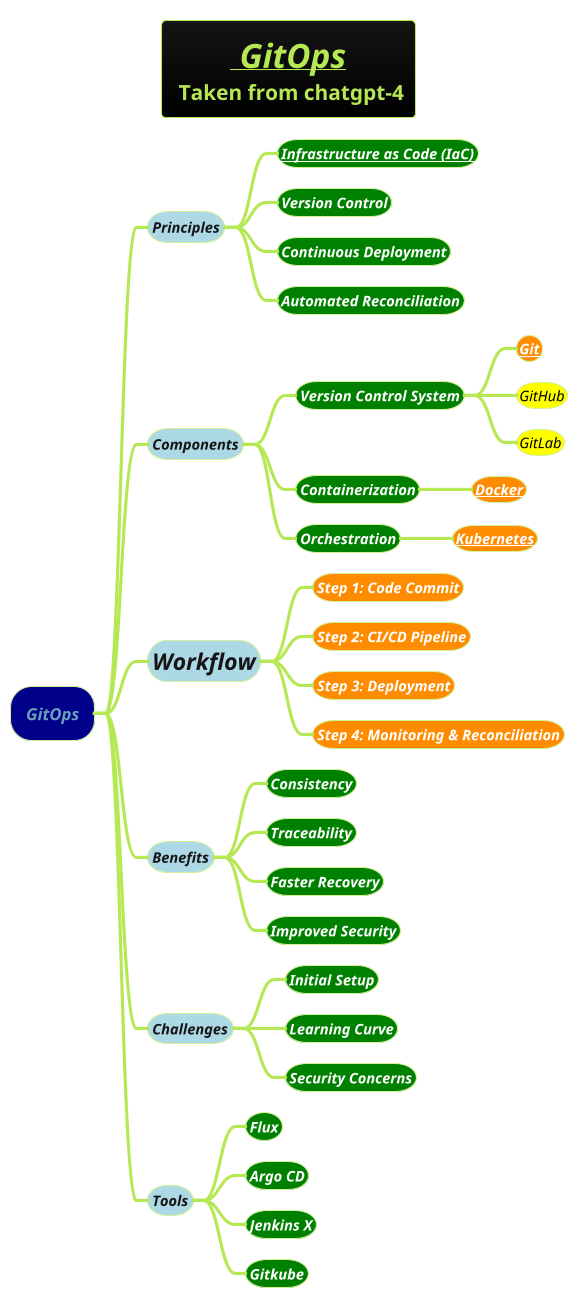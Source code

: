 @startmindmap
title =__<i> GitOps__\n Taken from chatgpt-4
!theme hacker




*[#darkblue] <i>GitOps
**[#lightblue] <i><color #blac><size:14>Principles
***[#green] <b><i><color #white><size:14>[[docs/3-devops/devops-plantuml-mindmap/infrastructure-as-code.puml Infrastructure as Code (IaC)]]
***[#green] <b><i><color #white><size:14>Version Control
***[#green] <b><i><color #white><size:14>Continuous Deployment
***[#green] <b><i><color #white><size:14>Automated Reconciliation
**[#lightblue] <i><color #blac><size:14>Components
***[#green] <b><i><color #white><size:14>Version Control System
****[#darkorange] <i><color #black><size:14><size:14><b>[[Git.puml Git]]
****[#yellow] <i><color #black><size:14><size:14>GitHub
****[#yellow] <i><color #black><size:14><size:14>GitLab
***[#green] <b><i><color #white><size:14>**Containerization**
****[#darkorange] <i><color #black><size:14><size:14>**[[docs/3-devops/devops-plantuml-mindmap/Docker.puml Docker]]**
***[#green] <b><i><color #white><size:14>**Orchestration**
****[#darkorange] <i><color #black><size:14><size:14>**[[docs/3-devops/devops-plantuml-mindmap/kubernetes.puml Kubernetes]]**
**[#lightblue] <i><color #blac><size:22>Workflow
***[#darkorange] <b><i><color #white><size:14>**Step 1:** Code Commit
***[#darkorange] <b><i><color #white><size:14>**Step 2:** CI/CD **Pipeline**
***[#darkorange] <b><i><color #white><size:14>**Step 3:** **Deployment**
***[#darkorange] <b><i><color #white><size:14>**Step 4:** Monitoring & Reconciliation
**[#lightblue] <i><color #blac><size:14>Benefits
***[#green] <b><i><color #white><size:14>Consistency
***[#green] <b><i><color #white><size:14>Traceability
***[#green] <b><i><color #white><size:14>Faster Recovery
***[#green] <b><i><color #white><size:14>Improved Security
**[#lightblue] <i><color #blac><size:14>Challenges
***[#green] <b><i><color #white><size:14>Initial Setup
***[#green] <b><i><color #white><size:14>Learning Curve
***[#green] <b><i><color #white><size:14>Security Concerns
**[#lightblue] <i><color #blac><size:14>Tools
***[#green] <b><i><color #white><size:14>**Flux**
***[#green] <b><i><color #white><size:14>**Argo CD**
***[#green] <b><i><color #white><size:14>**Jenkins X**
***[#green] <b><i><color #white><size:14>**Gitkube**
@endmindmap
